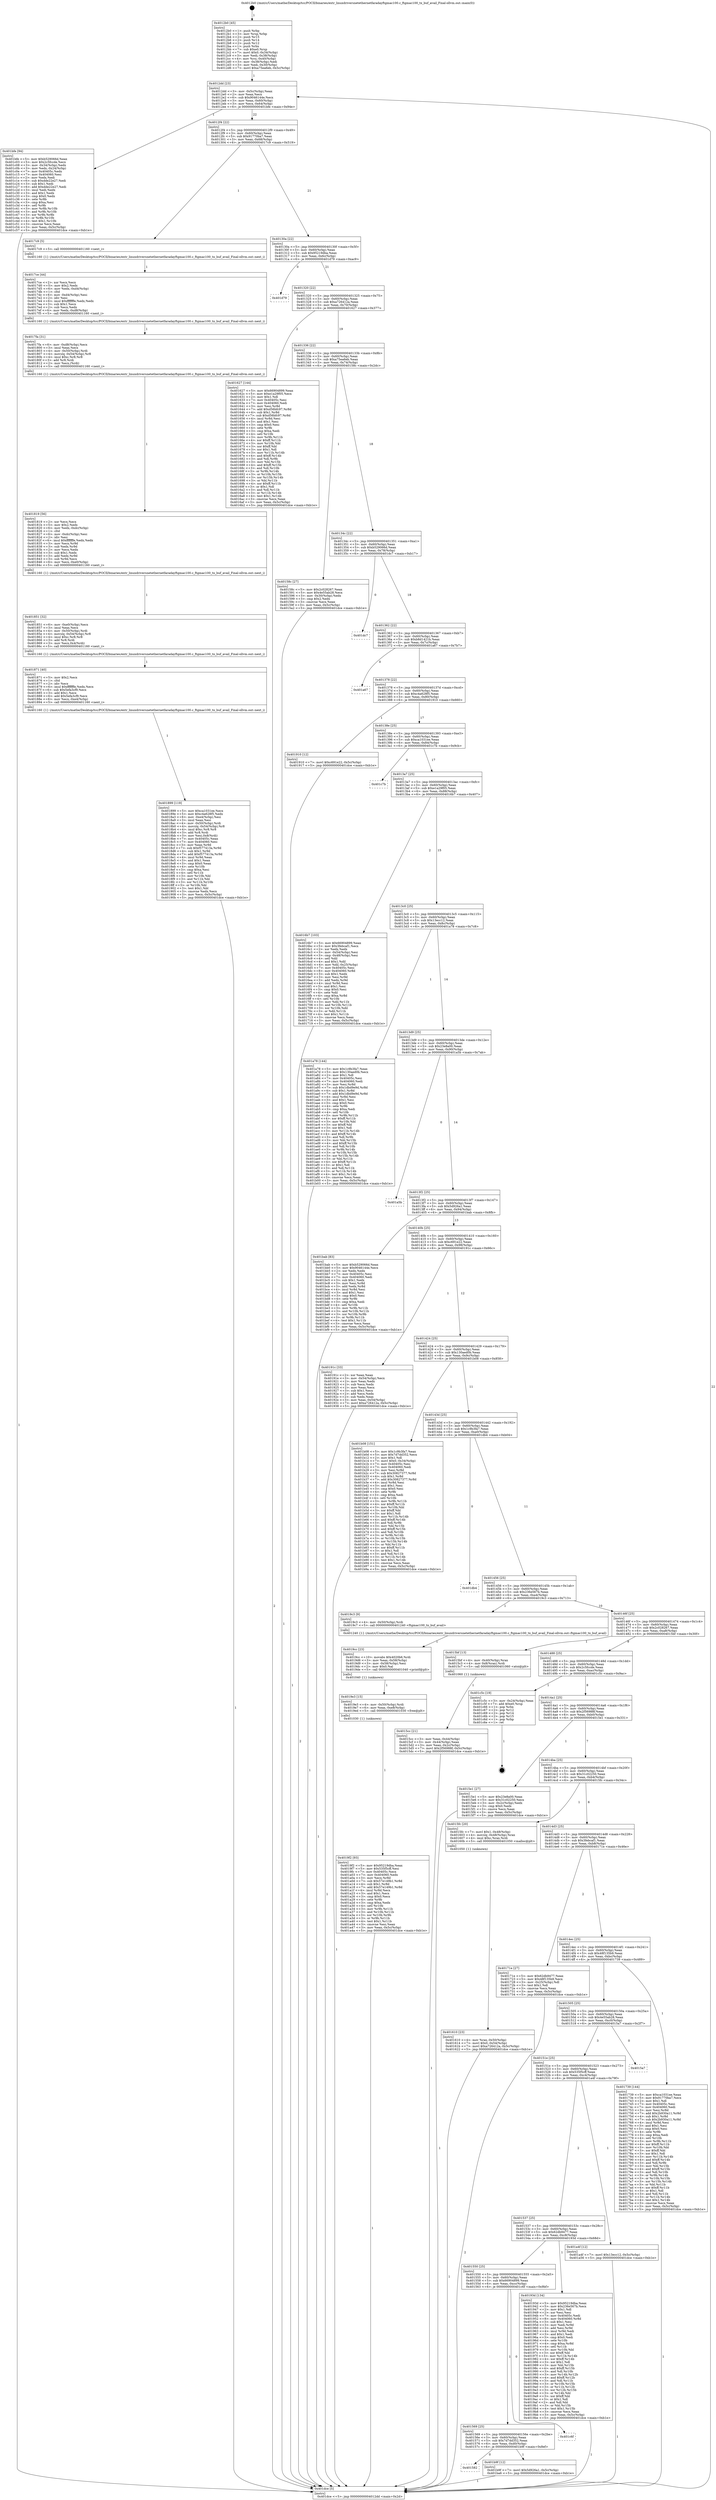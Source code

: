 digraph "0x4012b0" {
  label = "0x4012b0 (/mnt/c/Users/mathe/Desktop/tcc/POCII/binaries/extr_linuxdriversnetethernetfaradayftgmac100.c_ftgmac100_tx_buf_avail_Final-ollvm.out::main(0))"
  labelloc = "t"
  node[shape=record]

  Entry [label="",width=0.3,height=0.3,shape=circle,fillcolor=black,style=filled]
  "0x4012dd" [label="{
     0x4012dd [23]\l
     | [instrs]\l
     &nbsp;&nbsp;0x4012dd \<+3\>: mov -0x5c(%rbp),%eax\l
     &nbsp;&nbsp;0x4012e0 \<+2\>: mov %eax,%ecx\l
     &nbsp;&nbsp;0x4012e2 \<+6\>: sub $0x9046144e,%ecx\l
     &nbsp;&nbsp;0x4012e8 \<+3\>: mov %eax,-0x60(%rbp)\l
     &nbsp;&nbsp;0x4012eb \<+3\>: mov %ecx,-0x64(%rbp)\l
     &nbsp;&nbsp;0x4012ee \<+6\>: je 0000000000401bfe \<main+0x94e\>\l
  }"]
  "0x401bfe" [label="{
     0x401bfe [94]\l
     | [instrs]\l
     &nbsp;&nbsp;0x401bfe \<+5\>: mov $0xb529066d,%eax\l
     &nbsp;&nbsp;0x401c03 \<+5\>: mov $0x2c5fccde,%ecx\l
     &nbsp;&nbsp;0x401c08 \<+3\>: mov -0x34(%rbp),%edx\l
     &nbsp;&nbsp;0x401c0b \<+3\>: mov %edx,-0x24(%rbp)\l
     &nbsp;&nbsp;0x401c0e \<+7\>: mov 0x40405c,%edx\l
     &nbsp;&nbsp;0x401c15 \<+7\>: mov 0x404060,%esi\l
     &nbsp;&nbsp;0x401c1c \<+2\>: mov %edx,%edi\l
     &nbsp;&nbsp;0x401c1e \<+6\>: sub $0xdde22e27,%edi\l
     &nbsp;&nbsp;0x401c24 \<+3\>: sub $0x1,%edi\l
     &nbsp;&nbsp;0x401c27 \<+6\>: add $0xdde22e27,%edi\l
     &nbsp;&nbsp;0x401c2d \<+3\>: imul %edi,%edx\l
     &nbsp;&nbsp;0x401c30 \<+3\>: and $0x1,%edx\l
     &nbsp;&nbsp;0x401c33 \<+3\>: cmp $0x0,%edx\l
     &nbsp;&nbsp;0x401c36 \<+4\>: sete %r8b\l
     &nbsp;&nbsp;0x401c3a \<+3\>: cmp $0xa,%esi\l
     &nbsp;&nbsp;0x401c3d \<+4\>: setl %r9b\l
     &nbsp;&nbsp;0x401c41 \<+3\>: mov %r8b,%r10b\l
     &nbsp;&nbsp;0x401c44 \<+3\>: and %r9b,%r10b\l
     &nbsp;&nbsp;0x401c47 \<+3\>: xor %r9b,%r8b\l
     &nbsp;&nbsp;0x401c4a \<+3\>: or %r8b,%r10b\l
     &nbsp;&nbsp;0x401c4d \<+4\>: test $0x1,%r10b\l
     &nbsp;&nbsp;0x401c51 \<+3\>: cmovne %ecx,%eax\l
     &nbsp;&nbsp;0x401c54 \<+3\>: mov %eax,-0x5c(%rbp)\l
     &nbsp;&nbsp;0x401c57 \<+5\>: jmp 0000000000401dce \<main+0xb1e\>\l
  }"]
  "0x4012f4" [label="{
     0x4012f4 [22]\l
     | [instrs]\l
     &nbsp;&nbsp;0x4012f4 \<+5\>: jmp 00000000004012f9 \<main+0x49\>\l
     &nbsp;&nbsp;0x4012f9 \<+3\>: mov -0x60(%rbp),%eax\l
     &nbsp;&nbsp;0x4012fc \<+5\>: sub $0x91770ba7,%eax\l
     &nbsp;&nbsp;0x401301 \<+3\>: mov %eax,-0x68(%rbp)\l
     &nbsp;&nbsp;0x401304 \<+6\>: je 00000000004017c9 \<main+0x519\>\l
  }"]
  Exit [label="",width=0.3,height=0.3,shape=circle,fillcolor=black,style=filled,peripheries=2]
  "0x4017c9" [label="{
     0x4017c9 [5]\l
     | [instrs]\l
     &nbsp;&nbsp;0x4017c9 \<+5\>: call 0000000000401160 \<next_i\>\l
     | [calls]\l
     &nbsp;&nbsp;0x401160 \{1\} (/mnt/c/Users/mathe/Desktop/tcc/POCII/binaries/extr_linuxdriversnetethernetfaradayftgmac100.c_ftgmac100_tx_buf_avail_Final-ollvm.out::next_i)\l
  }"]
  "0x40130a" [label="{
     0x40130a [22]\l
     | [instrs]\l
     &nbsp;&nbsp;0x40130a \<+5\>: jmp 000000000040130f \<main+0x5f\>\l
     &nbsp;&nbsp;0x40130f \<+3\>: mov -0x60(%rbp),%eax\l
     &nbsp;&nbsp;0x401312 \<+5\>: sub $0x95219dba,%eax\l
     &nbsp;&nbsp;0x401317 \<+3\>: mov %eax,-0x6c(%rbp)\l
     &nbsp;&nbsp;0x40131a \<+6\>: je 0000000000401d79 \<main+0xac9\>\l
  }"]
  "0x401582" [label="{
     0x401582\l
  }", style=dashed]
  "0x401d79" [label="{
     0x401d79\l
  }", style=dashed]
  "0x401320" [label="{
     0x401320 [22]\l
     | [instrs]\l
     &nbsp;&nbsp;0x401320 \<+5\>: jmp 0000000000401325 \<main+0x75\>\l
     &nbsp;&nbsp;0x401325 \<+3\>: mov -0x60(%rbp),%eax\l
     &nbsp;&nbsp;0x401328 \<+5\>: sub $0xa726412a,%eax\l
     &nbsp;&nbsp;0x40132d \<+3\>: mov %eax,-0x70(%rbp)\l
     &nbsp;&nbsp;0x401330 \<+6\>: je 0000000000401627 \<main+0x377\>\l
  }"]
  "0x401b9f" [label="{
     0x401b9f [12]\l
     | [instrs]\l
     &nbsp;&nbsp;0x401b9f \<+7\>: movl $0x5d926a1,-0x5c(%rbp)\l
     &nbsp;&nbsp;0x401ba6 \<+5\>: jmp 0000000000401dce \<main+0xb1e\>\l
  }"]
  "0x401627" [label="{
     0x401627 [144]\l
     | [instrs]\l
     &nbsp;&nbsp;0x401627 \<+5\>: mov $0x66904899,%eax\l
     &nbsp;&nbsp;0x40162c \<+5\>: mov $0xe1a29f05,%ecx\l
     &nbsp;&nbsp;0x401631 \<+2\>: mov $0x1,%dl\l
     &nbsp;&nbsp;0x401633 \<+7\>: mov 0x40405c,%esi\l
     &nbsp;&nbsp;0x40163a \<+7\>: mov 0x404060,%edi\l
     &nbsp;&nbsp;0x401641 \<+3\>: mov %esi,%r8d\l
     &nbsp;&nbsp;0x401644 \<+7\>: add $0xd56bfc97,%r8d\l
     &nbsp;&nbsp;0x40164b \<+4\>: sub $0x1,%r8d\l
     &nbsp;&nbsp;0x40164f \<+7\>: sub $0xd56bfc97,%r8d\l
     &nbsp;&nbsp;0x401656 \<+4\>: imul %r8d,%esi\l
     &nbsp;&nbsp;0x40165a \<+3\>: and $0x1,%esi\l
     &nbsp;&nbsp;0x40165d \<+3\>: cmp $0x0,%esi\l
     &nbsp;&nbsp;0x401660 \<+4\>: sete %r9b\l
     &nbsp;&nbsp;0x401664 \<+3\>: cmp $0xa,%edi\l
     &nbsp;&nbsp;0x401667 \<+4\>: setl %r10b\l
     &nbsp;&nbsp;0x40166b \<+3\>: mov %r9b,%r11b\l
     &nbsp;&nbsp;0x40166e \<+4\>: xor $0xff,%r11b\l
     &nbsp;&nbsp;0x401672 \<+3\>: mov %r10b,%bl\l
     &nbsp;&nbsp;0x401675 \<+3\>: xor $0xff,%bl\l
     &nbsp;&nbsp;0x401678 \<+3\>: xor $0x1,%dl\l
     &nbsp;&nbsp;0x40167b \<+3\>: mov %r11b,%r14b\l
     &nbsp;&nbsp;0x40167e \<+4\>: and $0xff,%r14b\l
     &nbsp;&nbsp;0x401682 \<+3\>: and %dl,%r9b\l
     &nbsp;&nbsp;0x401685 \<+3\>: mov %bl,%r15b\l
     &nbsp;&nbsp;0x401688 \<+4\>: and $0xff,%r15b\l
     &nbsp;&nbsp;0x40168c \<+3\>: and %dl,%r10b\l
     &nbsp;&nbsp;0x40168f \<+3\>: or %r9b,%r14b\l
     &nbsp;&nbsp;0x401692 \<+3\>: or %r10b,%r15b\l
     &nbsp;&nbsp;0x401695 \<+3\>: xor %r15b,%r14b\l
     &nbsp;&nbsp;0x401698 \<+3\>: or %bl,%r11b\l
     &nbsp;&nbsp;0x40169b \<+4\>: xor $0xff,%r11b\l
     &nbsp;&nbsp;0x40169f \<+3\>: or $0x1,%dl\l
     &nbsp;&nbsp;0x4016a2 \<+3\>: and %dl,%r11b\l
     &nbsp;&nbsp;0x4016a5 \<+3\>: or %r11b,%r14b\l
     &nbsp;&nbsp;0x4016a8 \<+4\>: test $0x1,%r14b\l
     &nbsp;&nbsp;0x4016ac \<+3\>: cmovne %ecx,%eax\l
     &nbsp;&nbsp;0x4016af \<+3\>: mov %eax,-0x5c(%rbp)\l
     &nbsp;&nbsp;0x4016b2 \<+5\>: jmp 0000000000401dce \<main+0xb1e\>\l
  }"]
  "0x401336" [label="{
     0x401336 [22]\l
     | [instrs]\l
     &nbsp;&nbsp;0x401336 \<+5\>: jmp 000000000040133b \<main+0x8b\>\l
     &nbsp;&nbsp;0x40133b \<+3\>: mov -0x60(%rbp),%eax\l
     &nbsp;&nbsp;0x40133e \<+5\>: sub $0xa75ea6eb,%eax\l
     &nbsp;&nbsp;0x401343 \<+3\>: mov %eax,-0x74(%rbp)\l
     &nbsp;&nbsp;0x401346 \<+6\>: je 000000000040158c \<main+0x2dc\>\l
  }"]
  "0x401569" [label="{
     0x401569 [25]\l
     | [instrs]\l
     &nbsp;&nbsp;0x401569 \<+5\>: jmp 000000000040156e \<main+0x2be\>\l
     &nbsp;&nbsp;0x40156e \<+3\>: mov -0x60(%rbp),%eax\l
     &nbsp;&nbsp;0x401571 \<+5\>: sub $0x7d7dd352,%eax\l
     &nbsp;&nbsp;0x401576 \<+6\>: mov %eax,-0xd0(%rbp)\l
     &nbsp;&nbsp;0x40157c \<+6\>: je 0000000000401b9f \<main+0x8ef\>\l
  }"]
  "0x40158c" [label="{
     0x40158c [27]\l
     | [instrs]\l
     &nbsp;&nbsp;0x40158c \<+5\>: mov $0x2c028267,%eax\l
     &nbsp;&nbsp;0x401591 \<+5\>: mov $0x4e55ab28,%ecx\l
     &nbsp;&nbsp;0x401596 \<+3\>: mov -0x30(%rbp),%edx\l
     &nbsp;&nbsp;0x401599 \<+3\>: cmp $0x2,%edx\l
     &nbsp;&nbsp;0x40159c \<+3\>: cmovne %ecx,%eax\l
     &nbsp;&nbsp;0x40159f \<+3\>: mov %eax,-0x5c(%rbp)\l
     &nbsp;&nbsp;0x4015a2 \<+5\>: jmp 0000000000401dce \<main+0xb1e\>\l
  }"]
  "0x40134c" [label="{
     0x40134c [22]\l
     | [instrs]\l
     &nbsp;&nbsp;0x40134c \<+5\>: jmp 0000000000401351 \<main+0xa1\>\l
     &nbsp;&nbsp;0x401351 \<+3\>: mov -0x60(%rbp),%eax\l
     &nbsp;&nbsp;0x401354 \<+5\>: sub $0xb529066d,%eax\l
     &nbsp;&nbsp;0x401359 \<+3\>: mov %eax,-0x78(%rbp)\l
     &nbsp;&nbsp;0x40135c \<+6\>: je 0000000000401dc7 \<main+0xb17\>\l
  }"]
  "0x401dce" [label="{
     0x401dce [5]\l
     | [instrs]\l
     &nbsp;&nbsp;0x401dce \<+5\>: jmp 00000000004012dd \<main+0x2d\>\l
  }"]
  "0x4012b0" [label="{
     0x4012b0 [45]\l
     | [instrs]\l
     &nbsp;&nbsp;0x4012b0 \<+1\>: push %rbp\l
     &nbsp;&nbsp;0x4012b1 \<+3\>: mov %rsp,%rbp\l
     &nbsp;&nbsp;0x4012b4 \<+2\>: push %r15\l
     &nbsp;&nbsp;0x4012b6 \<+2\>: push %r14\l
     &nbsp;&nbsp;0x4012b8 \<+2\>: push %r12\l
     &nbsp;&nbsp;0x4012ba \<+1\>: push %rbx\l
     &nbsp;&nbsp;0x4012bb \<+7\>: sub $0xe0,%rsp\l
     &nbsp;&nbsp;0x4012c2 \<+7\>: movl $0x0,-0x34(%rbp)\l
     &nbsp;&nbsp;0x4012c9 \<+3\>: mov %edi,-0x38(%rbp)\l
     &nbsp;&nbsp;0x4012cc \<+4\>: mov %rsi,-0x40(%rbp)\l
     &nbsp;&nbsp;0x4012d0 \<+3\>: mov -0x38(%rbp),%edi\l
     &nbsp;&nbsp;0x4012d3 \<+3\>: mov %edi,-0x30(%rbp)\l
     &nbsp;&nbsp;0x4012d6 \<+7\>: movl $0xa75ea6eb,-0x5c(%rbp)\l
  }"]
  "0x401c6f" [label="{
     0x401c6f\l
  }", style=dashed]
  "0x401dc7" [label="{
     0x401dc7\l
  }", style=dashed]
  "0x401362" [label="{
     0x401362 [22]\l
     | [instrs]\l
     &nbsp;&nbsp;0x401362 \<+5\>: jmp 0000000000401367 \<main+0xb7\>\l
     &nbsp;&nbsp;0x401367 \<+3\>: mov -0x60(%rbp),%eax\l
     &nbsp;&nbsp;0x40136a \<+5\>: sub $0xb8d1421b,%eax\l
     &nbsp;&nbsp;0x40136f \<+3\>: mov %eax,-0x7c(%rbp)\l
     &nbsp;&nbsp;0x401372 \<+6\>: je 0000000000401a67 \<main+0x7b7\>\l
  }"]
  "0x4019f2" [label="{
     0x4019f2 [93]\l
     | [instrs]\l
     &nbsp;&nbsp;0x4019f2 \<+5\>: mov $0x95219dba,%eax\l
     &nbsp;&nbsp;0x4019f7 \<+5\>: mov $0x535f5cff,%esi\l
     &nbsp;&nbsp;0x4019fc \<+7\>: mov 0x40405c,%ecx\l
     &nbsp;&nbsp;0x401a03 \<+7\>: mov 0x404060,%edx\l
     &nbsp;&nbsp;0x401a0a \<+3\>: mov %ecx,%r8d\l
     &nbsp;&nbsp;0x401a0d \<+7\>: sub $0x57e149b1,%r8d\l
     &nbsp;&nbsp;0x401a14 \<+4\>: sub $0x1,%r8d\l
     &nbsp;&nbsp;0x401a18 \<+7\>: add $0x57e149b1,%r8d\l
     &nbsp;&nbsp;0x401a1f \<+4\>: imul %r8d,%ecx\l
     &nbsp;&nbsp;0x401a23 \<+3\>: and $0x1,%ecx\l
     &nbsp;&nbsp;0x401a26 \<+3\>: cmp $0x0,%ecx\l
     &nbsp;&nbsp;0x401a29 \<+4\>: sete %r9b\l
     &nbsp;&nbsp;0x401a2d \<+3\>: cmp $0xa,%edx\l
     &nbsp;&nbsp;0x401a30 \<+4\>: setl %r10b\l
     &nbsp;&nbsp;0x401a34 \<+3\>: mov %r9b,%r11b\l
     &nbsp;&nbsp;0x401a37 \<+3\>: and %r10b,%r11b\l
     &nbsp;&nbsp;0x401a3a \<+3\>: xor %r10b,%r9b\l
     &nbsp;&nbsp;0x401a3d \<+3\>: or %r9b,%r11b\l
     &nbsp;&nbsp;0x401a40 \<+4\>: test $0x1,%r11b\l
     &nbsp;&nbsp;0x401a44 \<+3\>: cmovne %esi,%eax\l
     &nbsp;&nbsp;0x401a47 \<+3\>: mov %eax,-0x5c(%rbp)\l
     &nbsp;&nbsp;0x401a4a \<+5\>: jmp 0000000000401dce \<main+0xb1e\>\l
  }"]
  "0x401a67" [label="{
     0x401a67\l
  }", style=dashed]
  "0x401378" [label="{
     0x401378 [22]\l
     | [instrs]\l
     &nbsp;&nbsp;0x401378 \<+5\>: jmp 000000000040137d \<main+0xcd\>\l
     &nbsp;&nbsp;0x40137d \<+3\>: mov -0x60(%rbp),%eax\l
     &nbsp;&nbsp;0x401380 \<+5\>: sub $0xc4a628f5,%eax\l
     &nbsp;&nbsp;0x401385 \<+3\>: mov %eax,-0x80(%rbp)\l
     &nbsp;&nbsp;0x401388 \<+6\>: je 0000000000401910 \<main+0x660\>\l
  }"]
  "0x4019e3" [label="{
     0x4019e3 [15]\l
     | [instrs]\l
     &nbsp;&nbsp;0x4019e3 \<+4\>: mov -0x50(%rbp),%rdi\l
     &nbsp;&nbsp;0x4019e7 \<+6\>: mov %eax,-0xe8(%rbp)\l
     &nbsp;&nbsp;0x4019ed \<+5\>: call 0000000000401030 \<free@plt\>\l
     | [calls]\l
     &nbsp;&nbsp;0x401030 \{1\} (unknown)\l
  }"]
  "0x401910" [label="{
     0x401910 [12]\l
     | [instrs]\l
     &nbsp;&nbsp;0x401910 \<+7\>: movl $0xc691e22,-0x5c(%rbp)\l
     &nbsp;&nbsp;0x401917 \<+5\>: jmp 0000000000401dce \<main+0xb1e\>\l
  }"]
  "0x40138e" [label="{
     0x40138e [25]\l
     | [instrs]\l
     &nbsp;&nbsp;0x40138e \<+5\>: jmp 0000000000401393 \<main+0xe3\>\l
     &nbsp;&nbsp;0x401393 \<+3\>: mov -0x60(%rbp),%eax\l
     &nbsp;&nbsp;0x401396 \<+5\>: sub $0xca1031ee,%eax\l
     &nbsp;&nbsp;0x40139b \<+6\>: mov %eax,-0x84(%rbp)\l
     &nbsp;&nbsp;0x4013a1 \<+6\>: je 0000000000401c7b \<main+0x9cb\>\l
  }"]
  "0x4019cc" [label="{
     0x4019cc [23]\l
     | [instrs]\l
     &nbsp;&nbsp;0x4019cc \<+10\>: movabs $0x4020b6,%rdi\l
     &nbsp;&nbsp;0x4019d6 \<+3\>: mov %eax,-0x58(%rbp)\l
     &nbsp;&nbsp;0x4019d9 \<+3\>: mov -0x58(%rbp),%esi\l
     &nbsp;&nbsp;0x4019dc \<+2\>: mov $0x0,%al\l
     &nbsp;&nbsp;0x4019de \<+5\>: call 0000000000401040 \<printf@plt\>\l
     | [calls]\l
     &nbsp;&nbsp;0x401040 \{1\} (unknown)\l
  }"]
  "0x401c7b" [label="{
     0x401c7b\l
  }", style=dashed]
  "0x4013a7" [label="{
     0x4013a7 [25]\l
     | [instrs]\l
     &nbsp;&nbsp;0x4013a7 \<+5\>: jmp 00000000004013ac \<main+0xfc\>\l
     &nbsp;&nbsp;0x4013ac \<+3\>: mov -0x60(%rbp),%eax\l
     &nbsp;&nbsp;0x4013af \<+5\>: sub $0xe1a29f05,%eax\l
     &nbsp;&nbsp;0x4013b4 \<+6\>: mov %eax,-0x88(%rbp)\l
     &nbsp;&nbsp;0x4013ba \<+6\>: je 00000000004016b7 \<main+0x407\>\l
  }"]
  "0x401550" [label="{
     0x401550 [25]\l
     | [instrs]\l
     &nbsp;&nbsp;0x401550 \<+5\>: jmp 0000000000401555 \<main+0x2a5\>\l
     &nbsp;&nbsp;0x401555 \<+3\>: mov -0x60(%rbp),%eax\l
     &nbsp;&nbsp;0x401558 \<+5\>: sub $0x66904899,%eax\l
     &nbsp;&nbsp;0x40155d \<+6\>: mov %eax,-0xcc(%rbp)\l
     &nbsp;&nbsp;0x401563 \<+6\>: je 0000000000401c6f \<main+0x9bf\>\l
  }"]
  "0x4016b7" [label="{
     0x4016b7 [103]\l
     | [instrs]\l
     &nbsp;&nbsp;0x4016b7 \<+5\>: mov $0x66904899,%eax\l
     &nbsp;&nbsp;0x4016bc \<+5\>: mov $0x3febcaf1,%ecx\l
     &nbsp;&nbsp;0x4016c1 \<+2\>: xor %edx,%edx\l
     &nbsp;&nbsp;0x4016c3 \<+3\>: mov -0x54(%rbp),%esi\l
     &nbsp;&nbsp;0x4016c6 \<+3\>: cmp -0x48(%rbp),%esi\l
     &nbsp;&nbsp;0x4016c9 \<+4\>: setl %dil\l
     &nbsp;&nbsp;0x4016cd \<+4\>: and $0x1,%dil\l
     &nbsp;&nbsp;0x4016d1 \<+4\>: mov %dil,-0x25(%rbp)\l
     &nbsp;&nbsp;0x4016d5 \<+7\>: mov 0x40405c,%esi\l
     &nbsp;&nbsp;0x4016dc \<+8\>: mov 0x404060,%r8d\l
     &nbsp;&nbsp;0x4016e4 \<+3\>: sub $0x1,%edx\l
     &nbsp;&nbsp;0x4016e7 \<+3\>: mov %esi,%r9d\l
     &nbsp;&nbsp;0x4016ea \<+3\>: add %edx,%r9d\l
     &nbsp;&nbsp;0x4016ed \<+4\>: imul %r9d,%esi\l
     &nbsp;&nbsp;0x4016f1 \<+3\>: and $0x1,%esi\l
     &nbsp;&nbsp;0x4016f4 \<+3\>: cmp $0x0,%esi\l
     &nbsp;&nbsp;0x4016f7 \<+4\>: sete %dil\l
     &nbsp;&nbsp;0x4016fb \<+4\>: cmp $0xa,%r8d\l
     &nbsp;&nbsp;0x4016ff \<+4\>: setl %r10b\l
     &nbsp;&nbsp;0x401703 \<+3\>: mov %dil,%r11b\l
     &nbsp;&nbsp;0x401706 \<+3\>: and %r10b,%r11b\l
     &nbsp;&nbsp;0x401709 \<+3\>: xor %r10b,%dil\l
     &nbsp;&nbsp;0x40170c \<+3\>: or %dil,%r11b\l
     &nbsp;&nbsp;0x40170f \<+4\>: test $0x1,%r11b\l
     &nbsp;&nbsp;0x401713 \<+3\>: cmovne %ecx,%eax\l
     &nbsp;&nbsp;0x401716 \<+3\>: mov %eax,-0x5c(%rbp)\l
     &nbsp;&nbsp;0x401719 \<+5\>: jmp 0000000000401dce \<main+0xb1e\>\l
  }"]
  "0x4013c0" [label="{
     0x4013c0 [25]\l
     | [instrs]\l
     &nbsp;&nbsp;0x4013c0 \<+5\>: jmp 00000000004013c5 \<main+0x115\>\l
     &nbsp;&nbsp;0x4013c5 \<+3\>: mov -0x60(%rbp),%eax\l
     &nbsp;&nbsp;0x4013c8 \<+5\>: sub $0x13ecc12,%eax\l
     &nbsp;&nbsp;0x4013cd \<+6\>: mov %eax,-0x8c(%rbp)\l
     &nbsp;&nbsp;0x4013d3 \<+6\>: je 0000000000401a78 \<main+0x7c8\>\l
  }"]
  "0x40193d" [label="{
     0x40193d [134]\l
     | [instrs]\l
     &nbsp;&nbsp;0x40193d \<+5\>: mov $0x95219dba,%eax\l
     &nbsp;&nbsp;0x401942 \<+5\>: mov $0x236e567b,%ecx\l
     &nbsp;&nbsp;0x401947 \<+2\>: mov $0x1,%dl\l
     &nbsp;&nbsp;0x401949 \<+2\>: xor %esi,%esi\l
     &nbsp;&nbsp;0x40194b \<+7\>: mov 0x40405c,%edi\l
     &nbsp;&nbsp;0x401952 \<+8\>: mov 0x404060,%r8d\l
     &nbsp;&nbsp;0x40195a \<+3\>: sub $0x1,%esi\l
     &nbsp;&nbsp;0x40195d \<+3\>: mov %edi,%r9d\l
     &nbsp;&nbsp;0x401960 \<+3\>: add %esi,%r9d\l
     &nbsp;&nbsp;0x401963 \<+4\>: imul %r9d,%edi\l
     &nbsp;&nbsp;0x401967 \<+3\>: and $0x1,%edi\l
     &nbsp;&nbsp;0x40196a \<+3\>: cmp $0x0,%edi\l
     &nbsp;&nbsp;0x40196d \<+4\>: sete %r10b\l
     &nbsp;&nbsp;0x401971 \<+4\>: cmp $0xa,%r8d\l
     &nbsp;&nbsp;0x401975 \<+4\>: setl %r11b\l
     &nbsp;&nbsp;0x401979 \<+3\>: mov %r10b,%bl\l
     &nbsp;&nbsp;0x40197c \<+3\>: xor $0xff,%bl\l
     &nbsp;&nbsp;0x40197f \<+3\>: mov %r11b,%r14b\l
     &nbsp;&nbsp;0x401982 \<+4\>: xor $0xff,%r14b\l
     &nbsp;&nbsp;0x401986 \<+3\>: xor $0x1,%dl\l
     &nbsp;&nbsp;0x401989 \<+3\>: mov %bl,%r15b\l
     &nbsp;&nbsp;0x40198c \<+4\>: and $0xff,%r15b\l
     &nbsp;&nbsp;0x401990 \<+3\>: and %dl,%r10b\l
     &nbsp;&nbsp;0x401993 \<+3\>: mov %r14b,%r12b\l
     &nbsp;&nbsp;0x401996 \<+4\>: and $0xff,%r12b\l
     &nbsp;&nbsp;0x40199a \<+3\>: and %dl,%r11b\l
     &nbsp;&nbsp;0x40199d \<+3\>: or %r10b,%r15b\l
     &nbsp;&nbsp;0x4019a0 \<+3\>: or %r11b,%r12b\l
     &nbsp;&nbsp;0x4019a3 \<+3\>: xor %r12b,%r15b\l
     &nbsp;&nbsp;0x4019a6 \<+3\>: or %r14b,%bl\l
     &nbsp;&nbsp;0x4019a9 \<+3\>: xor $0xff,%bl\l
     &nbsp;&nbsp;0x4019ac \<+3\>: or $0x1,%dl\l
     &nbsp;&nbsp;0x4019af \<+2\>: and %dl,%bl\l
     &nbsp;&nbsp;0x4019b1 \<+3\>: or %bl,%r15b\l
     &nbsp;&nbsp;0x4019b4 \<+4\>: test $0x1,%r15b\l
     &nbsp;&nbsp;0x4019b8 \<+3\>: cmovne %ecx,%eax\l
     &nbsp;&nbsp;0x4019bb \<+3\>: mov %eax,-0x5c(%rbp)\l
     &nbsp;&nbsp;0x4019be \<+5\>: jmp 0000000000401dce \<main+0xb1e\>\l
  }"]
  "0x401a78" [label="{
     0x401a78 [144]\l
     | [instrs]\l
     &nbsp;&nbsp;0x401a78 \<+5\>: mov $0x1c9b3fa7,%eax\l
     &nbsp;&nbsp;0x401a7d \<+5\>: mov $0x130aed0b,%ecx\l
     &nbsp;&nbsp;0x401a82 \<+2\>: mov $0x1,%dl\l
     &nbsp;&nbsp;0x401a84 \<+7\>: mov 0x40405c,%esi\l
     &nbsp;&nbsp;0x401a8b \<+7\>: mov 0x404060,%edi\l
     &nbsp;&nbsp;0x401a92 \<+3\>: mov %esi,%r8d\l
     &nbsp;&nbsp;0x401a95 \<+7\>: sub $0x1dbd9e9d,%r8d\l
     &nbsp;&nbsp;0x401a9c \<+4\>: sub $0x1,%r8d\l
     &nbsp;&nbsp;0x401aa0 \<+7\>: add $0x1dbd9e9d,%r8d\l
     &nbsp;&nbsp;0x401aa7 \<+4\>: imul %r8d,%esi\l
     &nbsp;&nbsp;0x401aab \<+3\>: and $0x1,%esi\l
     &nbsp;&nbsp;0x401aae \<+3\>: cmp $0x0,%esi\l
     &nbsp;&nbsp;0x401ab1 \<+4\>: sete %r9b\l
     &nbsp;&nbsp;0x401ab5 \<+3\>: cmp $0xa,%edi\l
     &nbsp;&nbsp;0x401ab8 \<+4\>: setl %r10b\l
     &nbsp;&nbsp;0x401abc \<+3\>: mov %r9b,%r11b\l
     &nbsp;&nbsp;0x401abf \<+4\>: xor $0xff,%r11b\l
     &nbsp;&nbsp;0x401ac3 \<+3\>: mov %r10b,%bl\l
     &nbsp;&nbsp;0x401ac6 \<+3\>: xor $0xff,%bl\l
     &nbsp;&nbsp;0x401ac9 \<+3\>: xor $0x1,%dl\l
     &nbsp;&nbsp;0x401acc \<+3\>: mov %r11b,%r14b\l
     &nbsp;&nbsp;0x401acf \<+4\>: and $0xff,%r14b\l
     &nbsp;&nbsp;0x401ad3 \<+3\>: and %dl,%r9b\l
     &nbsp;&nbsp;0x401ad6 \<+3\>: mov %bl,%r15b\l
     &nbsp;&nbsp;0x401ad9 \<+4\>: and $0xff,%r15b\l
     &nbsp;&nbsp;0x401add \<+3\>: and %dl,%r10b\l
     &nbsp;&nbsp;0x401ae0 \<+3\>: or %r9b,%r14b\l
     &nbsp;&nbsp;0x401ae3 \<+3\>: or %r10b,%r15b\l
     &nbsp;&nbsp;0x401ae6 \<+3\>: xor %r15b,%r14b\l
     &nbsp;&nbsp;0x401ae9 \<+3\>: or %bl,%r11b\l
     &nbsp;&nbsp;0x401aec \<+4\>: xor $0xff,%r11b\l
     &nbsp;&nbsp;0x401af0 \<+3\>: or $0x1,%dl\l
     &nbsp;&nbsp;0x401af3 \<+3\>: and %dl,%r11b\l
     &nbsp;&nbsp;0x401af6 \<+3\>: or %r11b,%r14b\l
     &nbsp;&nbsp;0x401af9 \<+4\>: test $0x1,%r14b\l
     &nbsp;&nbsp;0x401afd \<+3\>: cmovne %ecx,%eax\l
     &nbsp;&nbsp;0x401b00 \<+3\>: mov %eax,-0x5c(%rbp)\l
     &nbsp;&nbsp;0x401b03 \<+5\>: jmp 0000000000401dce \<main+0xb1e\>\l
  }"]
  "0x4013d9" [label="{
     0x4013d9 [25]\l
     | [instrs]\l
     &nbsp;&nbsp;0x4013d9 \<+5\>: jmp 00000000004013de \<main+0x12e\>\l
     &nbsp;&nbsp;0x4013de \<+3\>: mov -0x60(%rbp),%eax\l
     &nbsp;&nbsp;0x4013e1 \<+5\>: sub $0x23e8a00,%eax\l
     &nbsp;&nbsp;0x4013e6 \<+6\>: mov %eax,-0x90(%rbp)\l
     &nbsp;&nbsp;0x4013ec \<+6\>: je 0000000000401a5b \<main+0x7ab\>\l
  }"]
  "0x401537" [label="{
     0x401537 [25]\l
     | [instrs]\l
     &nbsp;&nbsp;0x401537 \<+5\>: jmp 000000000040153c \<main+0x28c\>\l
     &nbsp;&nbsp;0x40153c \<+3\>: mov -0x60(%rbp),%eax\l
     &nbsp;&nbsp;0x40153f \<+5\>: sub $0x62db9477,%eax\l
     &nbsp;&nbsp;0x401544 \<+6\>: mov %eax,-0xc8(%rbp)\l
     &nbsp;&nbsp;0x40154a \<+6\>: je 000000000040193d \<main+0x68d\>\l
  }"]
  "0x401a5b" [label="{
     0x401a5b\l
  }", style=dashed]
  "0x4013f2" [label="{
     0x4013f2 [25]\l
     | [instrs]\l
     &nbsp;&nbsp;0x4013f2 \<+5\>: jmp 00000000004013f7 \<main+0x147\>\l
     &nbsp;&nbsp;0x4013f7 \<+3\>: mov -0x60(%rbp),%eax\l
     &nbsp;&nbsp;0x4013fa \<+5\>: sub $0x5d926a1,%eax\l
     &nbsp;&nbsp;0x4013ff \<+6\>: mov %eax,-0x94(%rbp)\l
     &nbsp;&nbsp;0x401405 \<+6\>: je 0000000000401bab \<main+0x8fb\>\l
  }"]
  "0x401a4f" [label="{
     0x401a4f [12]\l
     | [instrs]\l
     &nbsp;&nbsp;0x401a4f \<+7\>: movl $0x13ecc12,-0x5c(%rbp)\l
     &nbsp;&nbsp;0x401a56 \<+5\>: jmp 0000000000401dce \<main+0xb1e\>\l
  }"]
  "0x401bab" [label="{
     0x401bab [83]\l
     | [instrs]\l
     &nbsp;&nbsp;0x401bab \<+5\>: mov $0xb529066d,%eax\l
     &nbsp;&nbsp;0x401bb0 \<+5\>: mov $0x9046144e,%ecx\l
     &nbsp;&nbsp;0x401bb5 \<+2\>: xor %edx,%edx\l
     &nbsp;&nbsp;0x401bb7 \<+7\>: mov 0x40405c,%esi\l
     &nbsp;&nbsp;0x401bbe \<+7\>: mov 0x404060,%edi\l
     &nbsp;&nbsp;0x401bc5 \<+3\>: sub $0x1,%edx\l
     &nbsp;&nbsp;0x401bc8 \<+3\>: mov %esi,%r8d\l
     &nbsp;&nbsp;0x401bcb \<+3\>: add %edx,%r8d\l
     &nbsp;&nbsp;0x401bce \<+4\>: imul %r8d,%esi\l
     &nbsp;&nbsp;0x401bd2 \<+3\>: and $0x1,%esi\l
     &nbsp;&nbsp;0x401bd5 \<+3\>: cmp $0x0,%esi\l
     &nbsp;&nbsp;0x401bd8 \<+4\>: sete %r9b\l
     &nbsp;&nbsp;0x401bdc \<+3\>: cmp $0xa,%edi\l
     &nbsp;&nbsp;0x401bdf \<+4\>: setl %r10b\l
     &nbsp;&nbsp;0x401be3 \<+3\>: mov %r9b,%r11b\l
     &nbsp;&nbsp;0x401be6 \<+3\>: and %r10b,%r11b\l
     &nbsp;&nbsp;0x401be9 \<+3\>: xor %r10b,%r9b\l
     &nbsp;&nbsp;0x401bec \<+3\>: or %r9b,%r11b\l
     &nbsp;&nbsp;0x401bef \<+4\>: test $0x1,%r11b\l
     &nbsp;&nbsp;0x401bf3 \<+3\>: cmovne %ecx,%eax\l
     &nbsp;&nbsp;0x401bf6 \<+3\>: mov %eax,-0x5c(%rbp)\l
     &nbsp;&nbsp;0x401bf9 \<+5\>: jmp 0000000000401dce \<main+0xb1e\>\l
  }"]
  "0x40140b" [label="{
     0x40140b [25]\l
     | [instrs]\l
     &nbsp;&nbsp;0x40140b \<+5\>: jmp 0000000000401410 \<main+0x160\>\l
     &nbsp;&nbsp;0x401410 \<+3\>: mov -0x60(%rbp),%eax\l
     &nbsp;&nbsp;0x401413 \<+5\>: sub $0xc691e22,%eax\l
     &nbsp;&nbsp;0x401418 \<+6\>: mov %eax,-0x98(%rbp)\l
     &nbsp;&nbsp;0x40141e \<+6\>: je 000000000040191c \<main+0x66c\>\l
  }"]
  "0x40151e" [label="{
     0x40151e [25]\l
     | [instrs]\l
     &nbsp;&nbsp;0x40151e \<+5\>: jmp 0000000000401523 \<main+0x273\>\l
     &nbsp;&nbsp;0x401523 \<+3\>: mov -0x60(%rbp),%eax\l
     &nbsp;&nbsp;0x401526 \<+5\>: sub $0x535f5cff,%eax\l
     &nbsp;&nbsp;0x40152b \<+6\>: mov %eax,-0xc4(%rbp)\l
     &nbsp;&nbsp;0x401531 \<+6\>: je 0000000000401a4f \<main+0x79f\>\l
  }"]
  "0x40191c" [label="{
     0x40191c [33]\l
     | [instrs]\l
     &nbsp;&nbsp;0x40191c \<+2\>: xor %eax,%eax\l
     &nbsp;&nbsp;0x40191e \<+3\>: mov -0x54(%rbp),%ecx\l
     &nbsp;&nbsp;0x401921 \<+2\>: mov %eax,%edx\l
     &nbsp;&nbsp;0x401923 \<+2\>: sub %ecx,%edx\l
     &nbsp;&nbsp;0x401925 \<+2\>: mov %eax,%ecx\l
     &nbsp;&nbsp;0x401927 \<+3\>: sub $0x1,%ecx\l
     &nbsp;&nbsp;0x40192a \<+2\>: add %ecx,%edx\l
     &nbsp;&nbsp;0x40192c \<+2\>: sub %edx,%eax\l
     &nbsp;&nbsp;0x40192e \<+3\>: mov %eax,-0x54(%rbp)\l
     &nbsp;&nbsp;0x401931 \<+7\>: movl $0xa726412a,-0x5c(%rbp)\l
     &nbsp;&nbsp;0x401938 \<+5\>: jmp 0000000000401dce \<main+0xb1e\>\l
  }"]
  "0x401424" [label="{
     0x401424 [25]\l
     | [instrs]\l
     &nbsp;&nbsp;0x401424 \<+5\>: jmp 0000000000401429 \<main+0x179\>\l
     &nbsp;&nbsp;0x401429 \<+3\>: mov -0x60(%rbp),%eax\l
     &nbsp;&nbsp;0x40142c \<+5\>: sub $0x130aed0b,%eax\l
     &nbsp;&nbsp;0x401431 \<+6\>: mov %eax,-0x9c(%rbp)\l
     &nbsp;&nbsp;0x401437 \<+6\>: je 0000000000401b08 \<main+0x858\>\l
  }"]
  "0x4015a7" [label="{
     0x4015a7\l
  }", style=dashed]
  "0x401b08" [label="{
     0x401b08 [151]\l
     | [instrs]\l
     &nbsp;&nbsp;0x401b08 \<+5\>: mov $0x1c9b3fa7,%eax\l
     &nbsp;&nbsp;0x401b0d \<+5\>: mov $0x7d7dd352,%ecx\l
     &nbsp;&nbsp;0x401b12 \<+2\>: mov $0x1,%dl\l
     &nbsp;&nbsp;0x401b14 \<+7\>: movl $0x0,-0x34(%rbp)\l
     &nbsp;&nbsp;0x401b1b \<+7\>: mov 0x40405c,%esi\l
     &nbsp;&nbsp;0x401b22 \<+7\>: mov 0x404060,%edi\l
     &nbsp;&nbsp;0x401b29 \<+3\>: mov %esi,%r8d\l
     &nbsp;&nbsp;0x401b2c \<+7\>: sub $0x30827377,%r8d\l
     &nbsp;&nbsp;0x401b33 \<+4\>: sub $0x1,%r8d\l
     &nbsp;&nbsp;0x401b37 \<+7\>: add $0x30827377,%r8d\l
     &nbsp;&nbsp;0x401b3e \<+4\>: imul %r8d,%esi\l
     &nbsp;&nbsp;0x401b42 \<+3\>: and $0x1,%esi\l
     &nbsp;&nbsp;0x401b45 \<+3\>: cmp $0x0,%esi\l
     &nbsp;&nbsp;0x401b48 \<+4\>: sete %r9b\l
     &nbsp;&nbsp;0x401b4c \<+3\>: cmp $0xa,%edi\l
     &nbsp;&nbsp;0x401b4f \<+4\>: setl %r10b\l
     &nbsp;&nbsp;0x401b53 \<+3\>: mov %r9b,%r11b\l
     &nbsp;&nbsp;0x401b56 \<+4\>: xor $0xff,%r11b\l
     &nbsp;&nbsp;0x401b5a \<+3\>: mov %r10b,%bl\l
     &nbsp;&nbsp;0x401b5d \<+3\>: xor $0xff,%bl\l
     &nbsp;&nbsp;0x401b60 \<+3\>: xor $0x1,%dl\l
     &nbsp;&nbsp;0x401b63 \<+3\>: mov %r11b,%r14b\l
     &nbsp;&nbsp;0x401b66 \<+4\>: and $0xff,%r14b\l
     &nbsp;&nbsp;0x401b6a \<+3\>: and %dl,%r9b\l
     &nbsp;&nbsp;0x401b6d \<+3\>: mov %bl,%r15b\l
     &nbsp;&nbsp;0x401b70 \<+4\>: and $0xff,%r15b\l
     &nbsp;&nbsp;0x401b74 \<+3\>: and %dl,%r10b\l
     &nbsp;&nbsp;0x401b77 \<+3\>: or %r9b,%r14b\l
     &nbsp;&nbsp;0x401b7a \<+3\>: or %r10b,%r15b\l
     &nbsp;&nbsp;0x401b7d \<+3\>: xor %r15b,%r14b\l
     &nbsp;&nbsp;0x401b80 \<+3\>: or %bl,%r11b\l
     &nbsp;&nbsp;0x401b83 \<+4\>: xor $0xff,%r11b\l
     &nbsp;&nbsp;0x401b87 \<+3\>: or $0x1,%dl\l
     &nbsp;&nbsp;0x401b8a \<+3\>: and %dl,%r11b\l
     &nbsp;&nbsp;0x401b8d \<+3\>: or %r11b,%r14b\l
     &nbsp;&nbsp;0x401b90 \<+4\>: test $0x1,%r14b\l
     &nbsp;&nbsp;0x401b94 \<+3\>: cmovne %ecx,%eax\l
     &nbsp;&nbsp;0x401b97 \<+3\>: mov %eax,-0x5c(%rbp)\l
     &nbsp;&nbsp;0x401b9a \<+5\>: jmp 0000000000401dce \<main+0xb1e\>\l
  }"]
  "0x40143d" [label="{
     0x40143d [25]\l
     | [instrs]\l
     &nbsp;&nbsp;0x40143d \<+5\>: jmp 0000000000401442 \<main+0x192\>\l
     &nbsp;&nbsp;0x401442 \<+3\>: mov -0x60(%rbp),%eax\l
     &nbsp;&nbsp;0x401445 \<+5\>: sub $0x1c9b3fa7,%eax\l
     &nbsp;&nbsp;0x40144a \<+6\>: mov %eax,-0xa0(%rbp)\l
     &nbsp;&nbsp;0x401450 \<+6\>: je 0000000000401db4 \<main+0xb04\>\l
  }"]
  "0x401899" [label="{
     0x401899 [119]\l
     | [instrs]\l
     &nbsp;&nbsp;0x401899 \<+5\>: mov $0xca1031ee,%ecx\l
     &nbsp;&nbsp;0x40189e \<+5\>: mov $0xc4a628f5,%edx\l
     &nbsp;&nbsp;0x4018a3 \<+6\>: mov -0xe4(%rbp),%esi\l
     &nbsp;&nbsp;0x4018a9 \<+3\>: imul %eax,%esi\l
     &nbsp;&nbsp;0x4018ac \<+4\>: mov -0x50(%rbp),%rdi\l
     &nbsp;&nbsp;0x4018b0 \<+4\>: movslq -0x54(%rbp),%r8\l
     &nbsp;&nbsp;0x4018b4 \<+4\>: imul $0xc,%r8,%r8\l
     &nbsp;&nbsp;0x4018b8 \<+3\>: add %r8,%rdi\l
     &nbsp;&nbsp;0x4018bb \<+3\>: mov %esi,0x8(%rdi)\l
     &nbsp;&nbsp;0x4018be \<+7\>: mov 0x40405c,%eax\l
     &nbsp;&nbsp;0x4018c5 \<+7\>: mov 0x404060,%esi\l
     &nbsp;&nbsp;0x4018cc \<+3\>: mov %eax,%r9d\l
     &nbsp;&nbsp;0x4018cf \<+7\>: sub $0xf577413a,%r9d\l
     &nbsp;&nbsp;0x4018d6 \<+4\>: sub $0x1,%r9d\l
     &nbsp;&nbsp;0x4018da \<+7\>: add $0xf577413a,%r9d\l
     &nbsp;&nbsp;0x4018e1 \<+4\>: imul %r9d,%eax\l
     &nbsp;&nbsp;0x4018e5 \<+3\>: and $0x1,%eax\l
     &nbsp;&nbsp;0x4018e8 \<+3\>: cmp $0x0,%eax\l
     &nbsp;&nbsp;0x4018eb \<+4\>: sete %r10b\l
     &nbsp;&nbsp;0x4018ef \<+3\>: cmp $0xa,%esi\l
     &nbsp;&nbsp;0x4018f2 \<+4\>: setl %r11b\l
     &nbsp;&nbsp;0x4018f6 \<+3\>: mov %r10b,%bl\l
     &nbsp;&nbsp;0x4018f9 \<+3\>: and %r11b,%bl\l
     &nbsp;&nbsp;0x4018fc \<+3\>: xor %r11b,%r10b\l
     &nbsp;&nbsp;0x4018ff \<+3\>: or %r10b,%bl\l
     &nbsp;&nbsp;0x401902 \<+3\>: test $0x1,%bl\l
     &nbsp;&nbsp;0x401905 \<+3\>: cmovne %edx,%ecx\l
     &nbsp;&nbsp;0x401908 \<+3\>: mov %ecx,-0x5c(%rbp)\l
     &nbsp;&nbsp;0x40190b \<+5\>: jmp 0000000000401dce \<main+0xb1e\>\l
  }"]
  "0x401db4" [label="{
     0x401db4\l
  }", style=dashed]
  "0x401456" [label="{
     0x401456 [25]\l
     | [instrs]\l
     &nbsp;&nbsp;0x401456 \<+5\>: jmp 000000000040145b \<main+0x1ab\>\l
     &nbsp;&nbsp;0x40145b \<+3\>: mov -0x60(%rbp),%eax\l
     &nbsp;&nbsp;0x40145e \<+5\>: sub $0x236e567b,%eax\l
     &nbsp;&nbsp;0x401463 \<+6\>: mov %eax,-0xa4(%rbp)\l
     &nbsp;&nbsp;0x401469 \<+6\>: je 00000000004019c3 \<main+0x713\>\l
  }"]
  "0x401871" [label="{
     0x401871 [40]\l
     | [instrs]\l
     &nbsp;&nbsp;0x401871 \<+5\>: mov $0x2,%ecx\l
     &nbsp;&nbsp;0x401876 \<+1\>: cltd\l
     &nbsp;&nbsp;0x401877 \<+2\>: idiv %ecx\l
     &nbsp;&nbsp;0x401879 \<+6\>: imul $0xfffffffe,%edx,%ecx\l
     &nbsp;&nbsp;0x40187f \<+6\>: sub $0x5efa3cf9,%ecx\l
     &nbsp;&nbsp;0x401885 \<+3\>: add $0x1,%ecx\l
     &nbsp;&nbsp;0x401888 \<+6\>: add $0x5efa3cf9,%ecx\l
     &nbsp;&nbsp;0x40188e \<+6\>: mov %ecx,-0xe4(%rbp)\l
     &nbsp;&nbsp;0x401894 \<+5\>: call 0000000000401160 \<next_i\>\l
     | [calls]\l
     &nbsp;&nbsp;0x401160 \{1\} (/mnt/c/Users/mathe/Desktop/tcc/POCII/binaries/extr_linuxdriversnetethernetfaradayftgmac100.c_ftgmac100_tx_buf_avail_Final-ollvm.out::next_i)\l
  }"]
  "0x4019c3" [label="{
     0x4019c3 [9]\l
     | [instrs]\l
     &nbsp;&nbsp;0x4019c3 \<+4\>: mov -0x50(%rbp),%rdi\l
     &nbsp;&nbsp;0x4019c7 \<+5\>: call 0000000000401240 \<ftgmac100_tx_buf_avail\>\l
     | [calls]\l
     &nbsp;&nbsp;0x401240 \{1\} (/mnt/c/Users/mathe/Desktop/tcc/POCII/binaries/extr_linuxdriversnetethernetfaradayftgmac100.c_ftgmac100_tx_buf_avail_Final-ollvm.out::ftgmac100_tx_buf_avail)\l
  }"]
  "0x40146f" [label="{
     0x40146f [25]\l
     | [instrs]\l
     &nbsp;&nbsp;0x40146f \<+5\>: jmp 0000000000401474 \<main+0x1c4\>\l
     &nbsp;&nbsp;0x401474 \<+3\>: mov -0x60(%rbp),%eax\l
     &nbsp;&nbsp;0x401477 \<+5\>: sub $0x2c028267,%eax\l
     &nbsp;&nbsp;0x40147c \<+6\>: mov %eax,-0xa8(%rbp)\l
     &nbsp;&nbsp;0x401482 \<+6\>: je 00000000004015bf \<main+0x30f\>\l
  }"]
  "0x401851" [label="{
     0x401851 [32]\l
     | [instrs]\l
     &nbsp;&nbsp;0x401851 \<+6\>: mov -0xe0(%rbp),%ecx\l
     &nbsp;&nbsp;0x401857 \<+3\>: imul %eax,%ecx\l
     &nbsp;&nbsp;0x40185a \<+4\>: mov -0x50(%rbp),%rdi\l
     &nbsp;&nbsp;0x40185e \<+4\>: movslq -0x54(%rbp),%r8\l
     &nbsp;&nbsp;0x401862 \<+4\>: imul $0xc,%r8,%r8\l
     &nbsp;&nbsp;0x401866 \<+3\>: add %r8,%rdi\l
     &nbsp;&nbsp;0x401869 \<+3\>: mov %ecx,0x4(%rdi)\l
     &nbsp;&nbsp;0x40186c \<+5\>: call 0000000000401160 \<next_i\>\l
     | [calls]\l
     &nbsp;&nbsp;0x401160 \{1\} (/mnt/c/Users/mathe/Desktop/tcc/POCII/binaries/extr_linuxdriversnetethernetfaradayftgmac100.c_ftgmac100_tx_buf_avail_Final-ollvm.out::next_i)\l
  }"]
  "0x4015bf" [label="{
     0x4015bf [13]\l
     | [instrs]\l
     &nbsp;&nbsp;0x4015bf \<+4\>: mov -0x40(%rbp),%rax\l
     &nbsp;&nbsp;0x4015c3 \<+4\>: mov 0x8(%rax),%rdi\l
     &nbsp;&nbsp;0x4015c7 \<+5\>: call 0000000000401060 \<atoi@plt\>\l
     | [calls]\l
     &nbsp;&nbsp;0x401060 \{1\} (unknown)\l
  }"]
  "0x401488" [label="{
     0x401488 [25]\l
     | [instrs]\l
     &nbsp;&nbsp;0x401488 \<+5\>: jmp 000000000040148d \<main+0x1dd\>\l
     &nbsp;&nbsp;0x40148d \<+3\>: mov -0x60(%rbp),%eax\l
     &nbsp;&nbsp;0x401490 \<+5\>: sub $0x2c5fccde,%eax\l
     &nbsp;&nbsp;0x401495 \<+6\>: mov %eax,-0xac(%rbp)\l
     &nbsp;&nbsp;0x40149b \<+6\>: je 0000000000401c5c \<main+0x9ac\>\l
  }"]
  "0x4015cc" [label="{
     0x4015cc [21]\l
     | [instrs]\l
     &nbsp;&nbsp;0x4015cc \<+3\>: mov %eax,-0x44(%rbp)\l
     &nbsp;&nbsp;0x4015cf \<+3\>: mov -0x44(%rbp),%eax\l
     &nbsp;&nbsp;0x4015d2 \<+3\>: mov %eax,-0x2c(%rbp)\l
     &nbsp;&nbsp;0x4015d5 \<+7\>: movl $0x2f56988f,-0x5c(%rbp)\l
     &nbsp;&nbsp;0x4015dc \<+5\>: jmp 0000000000401dce \<main+0xb1e\>\l
  }"]
  "0x401819" [label="{
     0x401819 [56]\l
     | [instrs]\l
     &nbsp;&nbsp;0x401819 \<+2\>: xor %ecx,%ecx\l
     &nbsp;&nbsp;0x40181b \<+5\>: mov $0x2,%edx\l
     &nbsp;&nbsp;0x401820 \<+6\>: mov %edx,-0xdc(%rbp)\l
     &nbsp;&nbsp;0x401826 \<+1\>: cltd\l
     &nbsp;&nbsp;0x401827 \<+6\>: mov -0xdc(%rbp),%esi\l
     &nbsp;&nbsp;0x40182d \<+2\>: idiv %esi\l
     &nbsp;&nbsp;0x40182f \<+6\>: imul $0xfffffffe,%edx,%edx\l
     &nbsp;&nbsp;0x401835 \<+3\>: mov %ecx,%r9d\l
     &nbsp;&nbsp;0x401838 \<+3\>: sub %edx,%r9d\l
     &nbsp;&nbsp;0x40183b \<+2\>: mov %ecx,%edx\l
     &nbsp;&nbsp;0x40183d \<+3\>: sub $0x1,%edx\l
     &nbsp;&nbsp;0x401840 \<+3\>: add %edx,%r9d\l
     &nbsp;&nbsp;0x401843 \<+3\>: sub %r9d,%ecx\l
     &nbsp;&nbsp;0x401846 \<+6\>: mov %ecx,-0xe0(%rbp)\l
     &nbsp;&nbsp;0x40184c \<+5\>: call 0000000000401160 \<next_i\>\l
     | [calls]\l
     &nbsp;&nbsp;0x401160 \{1\} (/mnt/c/Users/mathe/Desktop/tcc/POCII/binaries/extr_linuxdriversnetethernetfaradayftgmac100.c_ftgmac100_tx_buf_avail_Final-ollvm.out::next_i)\l
  }"]
  "0x401c5c" [label="{
     0x401c5c [19]\l
     | [instrs]\l
     &nbsp;&nbsp;0x401c5c \<+3\>: mov -0x24(%rbp),%eax\l
     &nbsp;&nbsp;0x401c5f \<+7\>: add $0xe0,%rsp\l
     &nbsp;&nbsp;0x401c66 \<+1\>: pop %rbx\l
     &nbsp;&nbsp;0x401c67 \<+2\>: pop %r12\l
     &nbsp;&nbsp;0x401c69 \<+2\>: pop %r14\l
     &nbsp;&nbsp;0x401c6b \<+2\>: pop %r15\l
     &nbsp;&nbsp;0x401c6d \<+1\>: pop %rbp\l
     &nbsp;&nbsp;0x401c6e \<+1\>: ret\l
  }"]
  "0x4014a1" [label="{
     0x4014a1 [25]\l
     | [instrs]\l
     &nbsp;&nbsp;0x4014a1 \<+5\>: jmp 00000000004014a6 \<main+0x1f6\>\l
     &nbsp;&nbsp;0x4014a6 \<+3\>: mov -0x60(%rbp),%eax\l
     &nbsp;&nbsp;0x4014a9 \<+5\>: sub $0x2f56988f,%eax\l
     &nbsp;&nbsp;0x4014ae \<+6\>: mov %eax,-0xb0(%rbp)\l
     &nbsp;&nbsp;0x4014b4 \<+6\>: je 00000000004015e1 \<main+0x331\>\l
  }"]
  "0x4017fa" [label="{
     0x4017fa [31]\l
     | [instrs]\l
     &nbsp;&nbsp;0x4017fa \<+6\>: mov -0xd8(%rbp),%ecx\l
     &nbsp;&nbsp;0x401800 \<+3\>: imul %eax,%ecx\l
     &nbsp;&nbsp;0x401803 \<+4\>: mov -0x50(%rbp),%rdi\l
     &nbsp;&nbsp;0x401807 \<+4\>: movslq -0x54(%rbp),%r8\l
     &nbsp;&nbsp;0x40180b \<+4\>: imul $0xc,%r8,%r8\l
     &nbsp;&nbsp;0x40180f \<+3\>: add %r8,%rdi\l
     &nbsp;&nbsp;0x401812 \<+2\>: mov %ecx,(%rdi)\l
     &nbsp;&nbsp;0x401814 \<+5\>: call 0000000000401160 \<next_i\>\l
     | [calls]\l
     &nbsp;&nbsp;0x401160 \{1\} (/mnt/c/Users/mathe/Desktop/tcc/POCII/binaries/extr_linuxdriversnetethernetfaradayftgmac100.c_ftgmac100_tx_buf_avail_Final-ollvm.out::next_i)\l
  }"]
  "0x4015e1" [label="{
     0x4015e1 [27]\l
     | [instrs]\l
     &nbsp;&nbsp;0x4015e1 \<+5\>: mov $0x23e8a00,%eax\l
     &nbsp;&nbsp;0x4015e6 \<+5\>: mov $0x31c02250,%ecx\l
     &nbsp;&nbsp;0x4015eb \<+3\>: mov -0x2c(%rbp),%edx\l
     &nbsp;&nbsp;0x4015ee \<+3\>: cmp $0x0,%edx\l
     &nbsp;&nbsp;0x4015f1 \<+3\>: cmove %ecx,%eax\l
     &nbsp;&nbsp;0x4015f4 \<+3\>: mov %eax,-0x5c(%rbp)\l
     &nbsp;&nbsp;0x4015f7 \<+5\>: jmp 0000000000401dce \<main+0xb1e\>\l
  }"]
  "0x4014ba" [label="{
     0x4014ba [25]\l
     | [instrs]\l
     &nbsp;&nbsp;0x4014ba \<+5\>: jmp 00000000004014bf \<main+0x20f\>\l
     &nbsp;&nbsp;0x4014bf \<+3\>: mov -0x60(%rbp),%eax\l
     &nbsp;&nbsp;0x4014c2 \<+5\>: sub $0x31c02250,%eax\l
     &nbsp;&nbsp;0x4014c7 \<+6\>: mov %eax,-0xb4(%rbp)\l
     &nbsp;&nbsp;0x4014cd \<+6\>: je 00000000004015fc \<main+0x34c\>\l
  }"]
  "0x4017ce" [label="{
     0x4017ce [44]\l
     | [instrs]\l
     &nbsp;&nbsp;0x4017ce \<+2\>: xor %ecx,%ecx\l
     &nbsp;&nbsp;0x4017d0 \<+5\>: mov $0x2,%edx\l
     &nbsp;&nbsp;0x4017d5 \<+6\>: mov %edx,-0xd4(%rbp)\l
     &nbsp;&nbsp;0x4017db \<+1\>: cltd\l
     &nbsp;&nbsp;0x4017dc \<+6\>: mov -0xd4(%rbp),%esi\l
     &nbsp;&nbsp;0x4017e2 \<+2\>: idiv %esi\l
     &nbsp;&nbsp;0x4017e4 \<+6\>: imul $0xfffffffe,%edx,%edx\l
     &nbsp;&nbsp;0x4017ea \<+3\>: sub $0x1,%ecx\l
     &nbsp;&nbsp;0x4017ed \<+2\>: sub %ecx,%edx\l
     &nbsp;&nbsp;0x4017ef \<+6\>: mov %edx,-0xd8(%rbp)\l
     &nbsp;&nbsp;0x4017f5 \<+5\>: call 0000000000401160 \<next_i\>\l
     | [calls]\l
     &nbsp;&nbsp;0x401160 \{1\} (/mnt/c/Users/mathe/Desktop/tcc/POCII/binaries/extr_linuxdriversnetethernetfaradayftgmac100.c_ftgmac100_tx_buf_avail_Final-ollvm.out::next_i)\l
  }"]
  "0x4015fc" [label="{
     0x4015fc [20]\l
     | [instrs]\l
     &nbsp;&nbsp;0x4015fc \<+7\>: movl $0x1,-0x48(%rbp)\l
     &nbsp;&nbsp;0x401603 \<+4\>: movslq -0x48(%rbp),%rax\l
     &nbsp;&nbsp;0x401607 \<+4\>: imul $0xc,%rax,%rdi\l
     &nbsp;&nbsp;0x40160b \<+5\>: call 0000000000401050 \<malloc@plt\>\l
     | [calls]\l
     &nbsp;&nbsp;0x401050 \{1\} (unknown)\l
  }"]
  "0x4014d3" [label="{
     0x4014d3 [25]\l
     | [instrs]\l
     &nbsp;&nbsp;0x4014d3 \<+5\>: jmp 00000000004014d8 \<main+0x228\>\l
     &nbsp;&nbsp;0x4014d8 \<+3\>: mov -0x60(%rbp),%eax\l
     &nbsp;&nbsp;0x4014db \<+5\>: sub $0x3febcaf1,%eax\l
     &nbsp;&nbsp;0x4014e0 \<+6\>: mov %eax,-0xb8(%rbp)\l
     &nbsp;&nbsp;0x4014e6 \<+6\>: je 000000000040171e \<main+0x46e\>\l
  }"]
  "0x401610" [label="{
     0x401610 [23]\l
     | [instrs]\l
     &nbsp;&nbsp;0x401610 \<+4\>: mov %rax,-0x50(%rbp)\l
     &nbsp;&nbsp;0x401614 \<+7\>: movl $0x0,-0x54(%rbp)\l
     &nbsp;&nbsp;0x40161b \<+7\>: movl $0xa726412a,-0x5c(%rbp)\l
     &nbsp;&nbsp;0x401622 \<+5\>: jmp 0000000000401dce \<main+0xb1e\>\l
  }"]
  "0x401505" [label="{
     0x401505 [25]\l
     | [instrs]\l
     &nbsp;&nbsp;0x401505 \<+5\>: jmp 000000000040150a \<main+0x25a\>\l
     &nbsp;&nbsp;0x40150a \<+3\>: mov -0x60(%rbp),%eax\l
     &nbsp;&nbsp;0x40150d \<+5\>: sub $0x4e55ab28,%eax\l
     &nbsp;&nbsp;0x401512 \<+6\>: mov %eax,-0xc0(%rbp)\l
     &nbsp;&nbsp;0x401518 \<+6\>: je 00000000004015a7 \<main+0x2f7\>\l
  }"]
  "0x40171e" [label="{
     0x40171e [27]\l
     | [instrs]\l
     &nbsp;&nbsp;0x40171e \<+5\>: mov $0x62db9477,%eax\l
     &nbsp;&nbsp;0x401723 \<+5\>: mov $0x48f135b9,%ecx\l
     &nbsp;&nbsp;0x401728 \<+3\>: mov -0x25(%rbp),%dl\l
     &nbsp;&nbsp;0x40172b \<+3\>: test $0x1,%dl\l
     &nbsp;&nbsp;0x40172e \<+3\>: cmovne %ecx,%eax\l
     &nbsp;&nbsp;0x401731 \<+3\>: mov %eax,-0x5c(%rbp)\l
     &nbsp;&nbsp;0x401734 \<+5\>: jmp 0000000000401dce \<main+0xb1e\>\l
  }"]
  "0x4014ec" [label="{
     0x4014ec [25]\l
     | [instrs]\l
     &nbsp;&nbsp;0x4014ec \<+5\>: jmp 00000000004014f1 \<main+0x241\>\l
     &nbsp;&nbsp;0x4014f1 \<+3\>: mov -0x60(%rbp),%eax\l
     &nbsp;&nbsp;0x4014f4 \<+5\>: sub $0x48f135b9,%eax\l
     &nbsp;&nbsp;0x4014f9 \<+6\>: mov %eax,-0xbc(%rbp)\l
     &nbsp;&nbsp;0x4014ff \<+6\>: je 0000000000401739 \<main+0x489\>\l
  }"]
  "0x401739" [label="{
     0x401739 [144]\l
     | [instrs]\l
     &nbsp;&nbsp;0x401739 \<+5\>: mov $0xca1031ee,%eax\l
     &nbsp;&nbsp;0x40173e \<+5\>: mov $0x91770ba7,%ecx\l
     &nbsp;&nbsp;0x401743 \<+2\>: mov $0x1,%dl\l
     &nbsp;&nbsp;0x401745 \<+7\>: mov 0x40405c,%esi\l
     &nbsp;&nbsp;0x40174c \<+7\>: mov 0x404060,%edi\l
     &nbsp;&nbsp;0x401753 \<+3\>: mov %esi,%r8d\l
     &nbsp;&nbsp;0x401756 \<+7\>: add $0x2b930a11,%r8d\l
     &nbsp;&nbsp;0x40175d \<+4\>: sub $0x1,%r8d\l
     &nbsp;&nbsp;0x401761 \<+7\>: sub $0x2b930a11,%r8d\l
     &nbsp;&nbsp;0x401768 \<+4\>: imul %r8d,%esi\l
     &nbsp;&nbsp;0x40176c \<+3\>: and $0x1,%esi\l
     &nbsp;&nbsp;0x40176f \<+3\>: cmp $0x0,%esi\l
     &nbsp;&nbsp;0x401772 \<+4\>: sete %r9b\l
     &nbsp;&nbsp;0x401776 \<+3\>: cmp $0xa,%edi\l
     &nbsp;&nbsp;0x401779 \<+4\>: setl %r10b\l
     &nbsp;&nbsp;0x40177d \<+3\>: mov %r9b,%r11b\l
     &nbsp;&nbsp;0x401780 \<+4\>: xor $0xff,%r11b\l
     &nbsp;&nbsp;0x401784 \<+3\>: mov %r10b,%bl\l
     &nbsp;&nbsp;0x401787 \<+3\>: xor $0xff,%bl\l
     &nbsp;&nbsp;0x40178a \<+3\>: xor $0x1,%dl\l
     &nbsp;&nbsp;0x40178d \<+3\>: mov %r11b,%r14b\l
     &nbsp;&nbsp;0x401790 \<+4\>: and $0xff,%r14b\l
     &nbsp;&nbsp;0x401794 \<+3\>: and %dl,%r9b\l
     &nbsp;&nbsp;0x401797 \<+3\>: mov %bl,%r15b\l
     &nbsp;&nbsp;0x40179a \<+4\>: and $0xff,%r15b\l
     &nbsp;&nbsp;0x40179e \<+3\>: and %dl,%r10b\l
     &nbsp;&nbsp;0x4017a1 \<+3\>: or %r9b,%r14b\l
     &nbsp;&nbsp;0x4017a4 \<+3\>: or %r10b,%r15b\l
     &nbsp;&nbsp;0x4017a7 \<+3\>: xor %r15b,%r14b\l
     &nbsp;&nbsp;0x4017aa \<+3\>: or %bl,%r11b\l
     &nbsp;&nbsp;0x4017ad \<+4\>: xor $0xff,%r11b\l
     &nbsp;&nbsp;0x4017b1 \<+3\>: or $0x1,%dl\l
     &nbsp;&nbsp;0x4017b4 \<+3\>: and %dl,%r11b\l
     &nbsp;&nbsp;0x4017b7 \<+3\>: or %r11b,%r14b\l
     &nbsp;&nbsp;0x4017ba \<+4\>: test $0x1,%r14b\l
     &nbsp;&nbsp;0x4017be \<+3\>: cmovne %ecx,%eax\l
     &nbsp;&nbsp;0x4017c1 \<+3\>: mov %eax,-0x5c(%rbp)\l
     &nbsp;&nbsp;0x4017c4 \<+5\>: jmp 0000000000401dce \<main+0xb1e\>\l
  }"]
  Entry -> "0x4012b0" [label=" 1"]
  "0x4012dd" -> "0x401bfe" [label=" 1"]
  "0x4012dd" -> "0x4012f4" [label=" 22"]
  "0x401c5c" -> Exit [label=" 1"]
  "0x4012f4" -> "0x4017c9" [label=" 1"]
  "0x4012f4" -> "0x40130a" [label=" 21"]
  "0x401bfe" -> "0x401dce" [label=" 1"]
  "0x40130a" -> "0x401d79" [label=" 0"]
  "0x40130a" -> "0x401320" [label=" 21"]
  "0x401bab" -> "0x401dce" [label=" 1"]
  "0x401320" -> "0x401627" [label=" 2"]
  "0x401320" -> "0x401336" [label=" 19"]
  "0x401b9f" -> "0x401dce" [label=" 1"]
  "0x401336" -> "0x40158c" [label=" 1"]
  "0x401336" -> "0x40134c" [label=" 18"]
  "0x40158c" -> "0x401dce" [label=" 1"]
  "0x4012b0" -> "0x4012dd" [label=" 1"]
  "0x401dce" -> "0x4012dd" [label=" 22"]
  "0x401569" -> "0x401b9f" [label=" 1"]
  "0x40134c" -> "0x401dc7" [label=" 0"]
  "0x40134c" -> "0x401362" [label=" 18"]
  "0x401569" -> "0x401582" [label=" 0"]
  "0x401362" -> "0x401a67" [label=" 0"]
  "0x401362" -> "0x401378" [label=" 18"]
  "0x401550" -> "0x401c6f" [label=" 0"]
  "0x401378" -> "0x401910" [label=" 1"]
  "0x401378" -> "0x40138e" [label=" 17"]
  "0x401550" -> "0x401569" [label=" 1"]
  "0x40138e" -> "0x401c7b" [label=" 0"]
  "0x40138e" -> "0x4013a7" [label=" 17"]
  "0x401b08" -> "0x401dce" [label=" 1"]
  "0x4013a7" -> "0x4016b7" [label=" 2"]
  "0x4013a7" -> "0x4013c0" [label=" 15"]
  "0x401a78" -> "0x401dce" [label=" 1"]
  "0x4013c0" -> "0x401a78" [label=" 1"]
  "0x4013c0" -> "0x4013d9" [label=" 14"]
  "0x401a4f" -> "0x401dce" [label=" 1"]
  "0x4013d9" -> "0x401a5b" [label=" 0"]
  "0x4013d9" -> "0x4013f2" [label=" 14"]
  "0x4019e3" -> "0x4019f2" [label=" 1"]
  "0x4013f2" -> "0x401bab" [label=" 1"]
  "0x4013f2" -> "0x40140b" [label=" 13"]
  "0x4019cc" -> "0x4019e3" [label=" 1"]
  "0x40140b" -> "0x40191c" [label=" 1"]
  "0x40140b" -> "0x401424" [label=" 12"]
  "0x40193d" -> "0x401dce" [label=" 1"]
  "0x401424" -> "0x401b08" [label=" 1"]
  "0x401424" -> "0x40143d" [label=" 11"]
  "0x401537" -> "0x401550" [label=" 1"]
  "0x40143d" -> "0x401db4" [label=" 0"]
  "0x40143d" -> "0x401456" [label=" 11"]
  "0x4019f2" -> "0x401dce" [label=" 1"]
  "0x401456" -> "0x4019c3" [label=" 1"]
  "0x401456" -> "0x40146f" [label=" 10"]
  "0x40151e" -> "0x401537" [label=" 2"]
  "0x40146f" -> "0x4015bf" [label=" 1"]
  "0x40146f" -> "0x401488" [label=" 9"]
  "0x4015bf" -> "0x4015cc" [label=" 1"]
  "0x4015cc" -> "0x401dce" [label=" 1"]
  "0x40151e" -> "0x401a4f" [label=" 1"]
  "0x401488" -> "0x401c5c" [label=" 1"]
  "0x401488" -> "0x4014a1" [label=" 8"]
  "0x4019c3" -> "0x4019cc" [label=" 1"]
  "0x4014a1" -> "0x4015e1" [label=" 1"]
  "0x4014a1" -> "0x4014ba" [label=" 7"]
  "0x4015e1" -> "0x401dce" [label=" 1"]
  "0x401505" -> "0x40151e" [label=" 3"]
  "0x4014ba" -> "0x4015fc" [label=" 1"]
  "0x4014ba" -> "0x4014d3" [label=" 6"]
  "0x4015fc" -> "0x401610" [label=" 1"]
  "0x401610" -> "0x401dce" [label=" 1"]
  "0x401627" -> "0x401dce" [label=" 2"]
  "0x4016b7" -> "0x401dce" [label=" 2"]
  "0x401505" -> "0x4015a7" [label=" 0"]
  "0x4014d3" -> "0x40171e" [label=" 2"]
  "0x4014d3" -> "0x4014ec" [label=" 4"]
  "0x40171e" -> "0x401dce" [label=" 2"]
  "0x401537" -> "0x40193d" [label=" 1"]
  "0x4014ec" -> "0x401739" [label=" 1"]
  "0x4014ec" -> "0x401505" [label=" 3"]
  "0x401739" -> "0x401dce" [label=" 1"]
  "0x4017c9" -> "0x4017ce" [label=" 1"]
  "0x4017ce" -> "0x4017fa" [label=" 1"]
  "0x4017fa" -> "0x401819" [label=" 1"]
  "0x401819" -> "0x401851" [label=" 1"]
  "0x401851" -> "0x401871" [label=" 1"]
  "0x401871" -> "0x401899" [label=" 1"]
  "0x401899" -> "0x401dce" [label=" 1"]
  "0x401910" -> "0x401dce" [label=" 1"]
  "0x40191c" -> "0x401dce" [label=" 1"]
}
